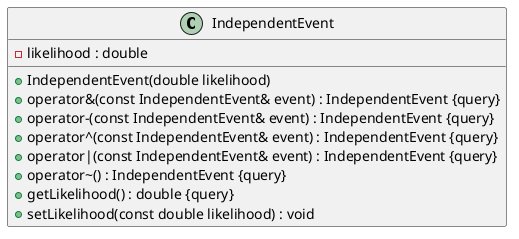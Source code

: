 @startuml





/' Objects '/

class IndependentEvent {
	+IndependentEvent(double likelihood)
	+operator&(const IndependentEvent& event) : IndependentEvent {query}
	+operator-(const IndependentEvent& event) : IndependentEvent {query}
	+operator^(const IndependentEvent& event) : IndependentEvent {query}
	+operator|(const IndependentEvent& event) : IndependentEvent {query}
	+operator~() : IndependentEvent {query}
	+getLikelihood() : double {query}
	-likelihood : double
	+setLikelihood(const double likelihood) : void
}





/' Inheritance relationships '/




/' Aggregation relationships '/





/' Nested objects '/



@enduml
